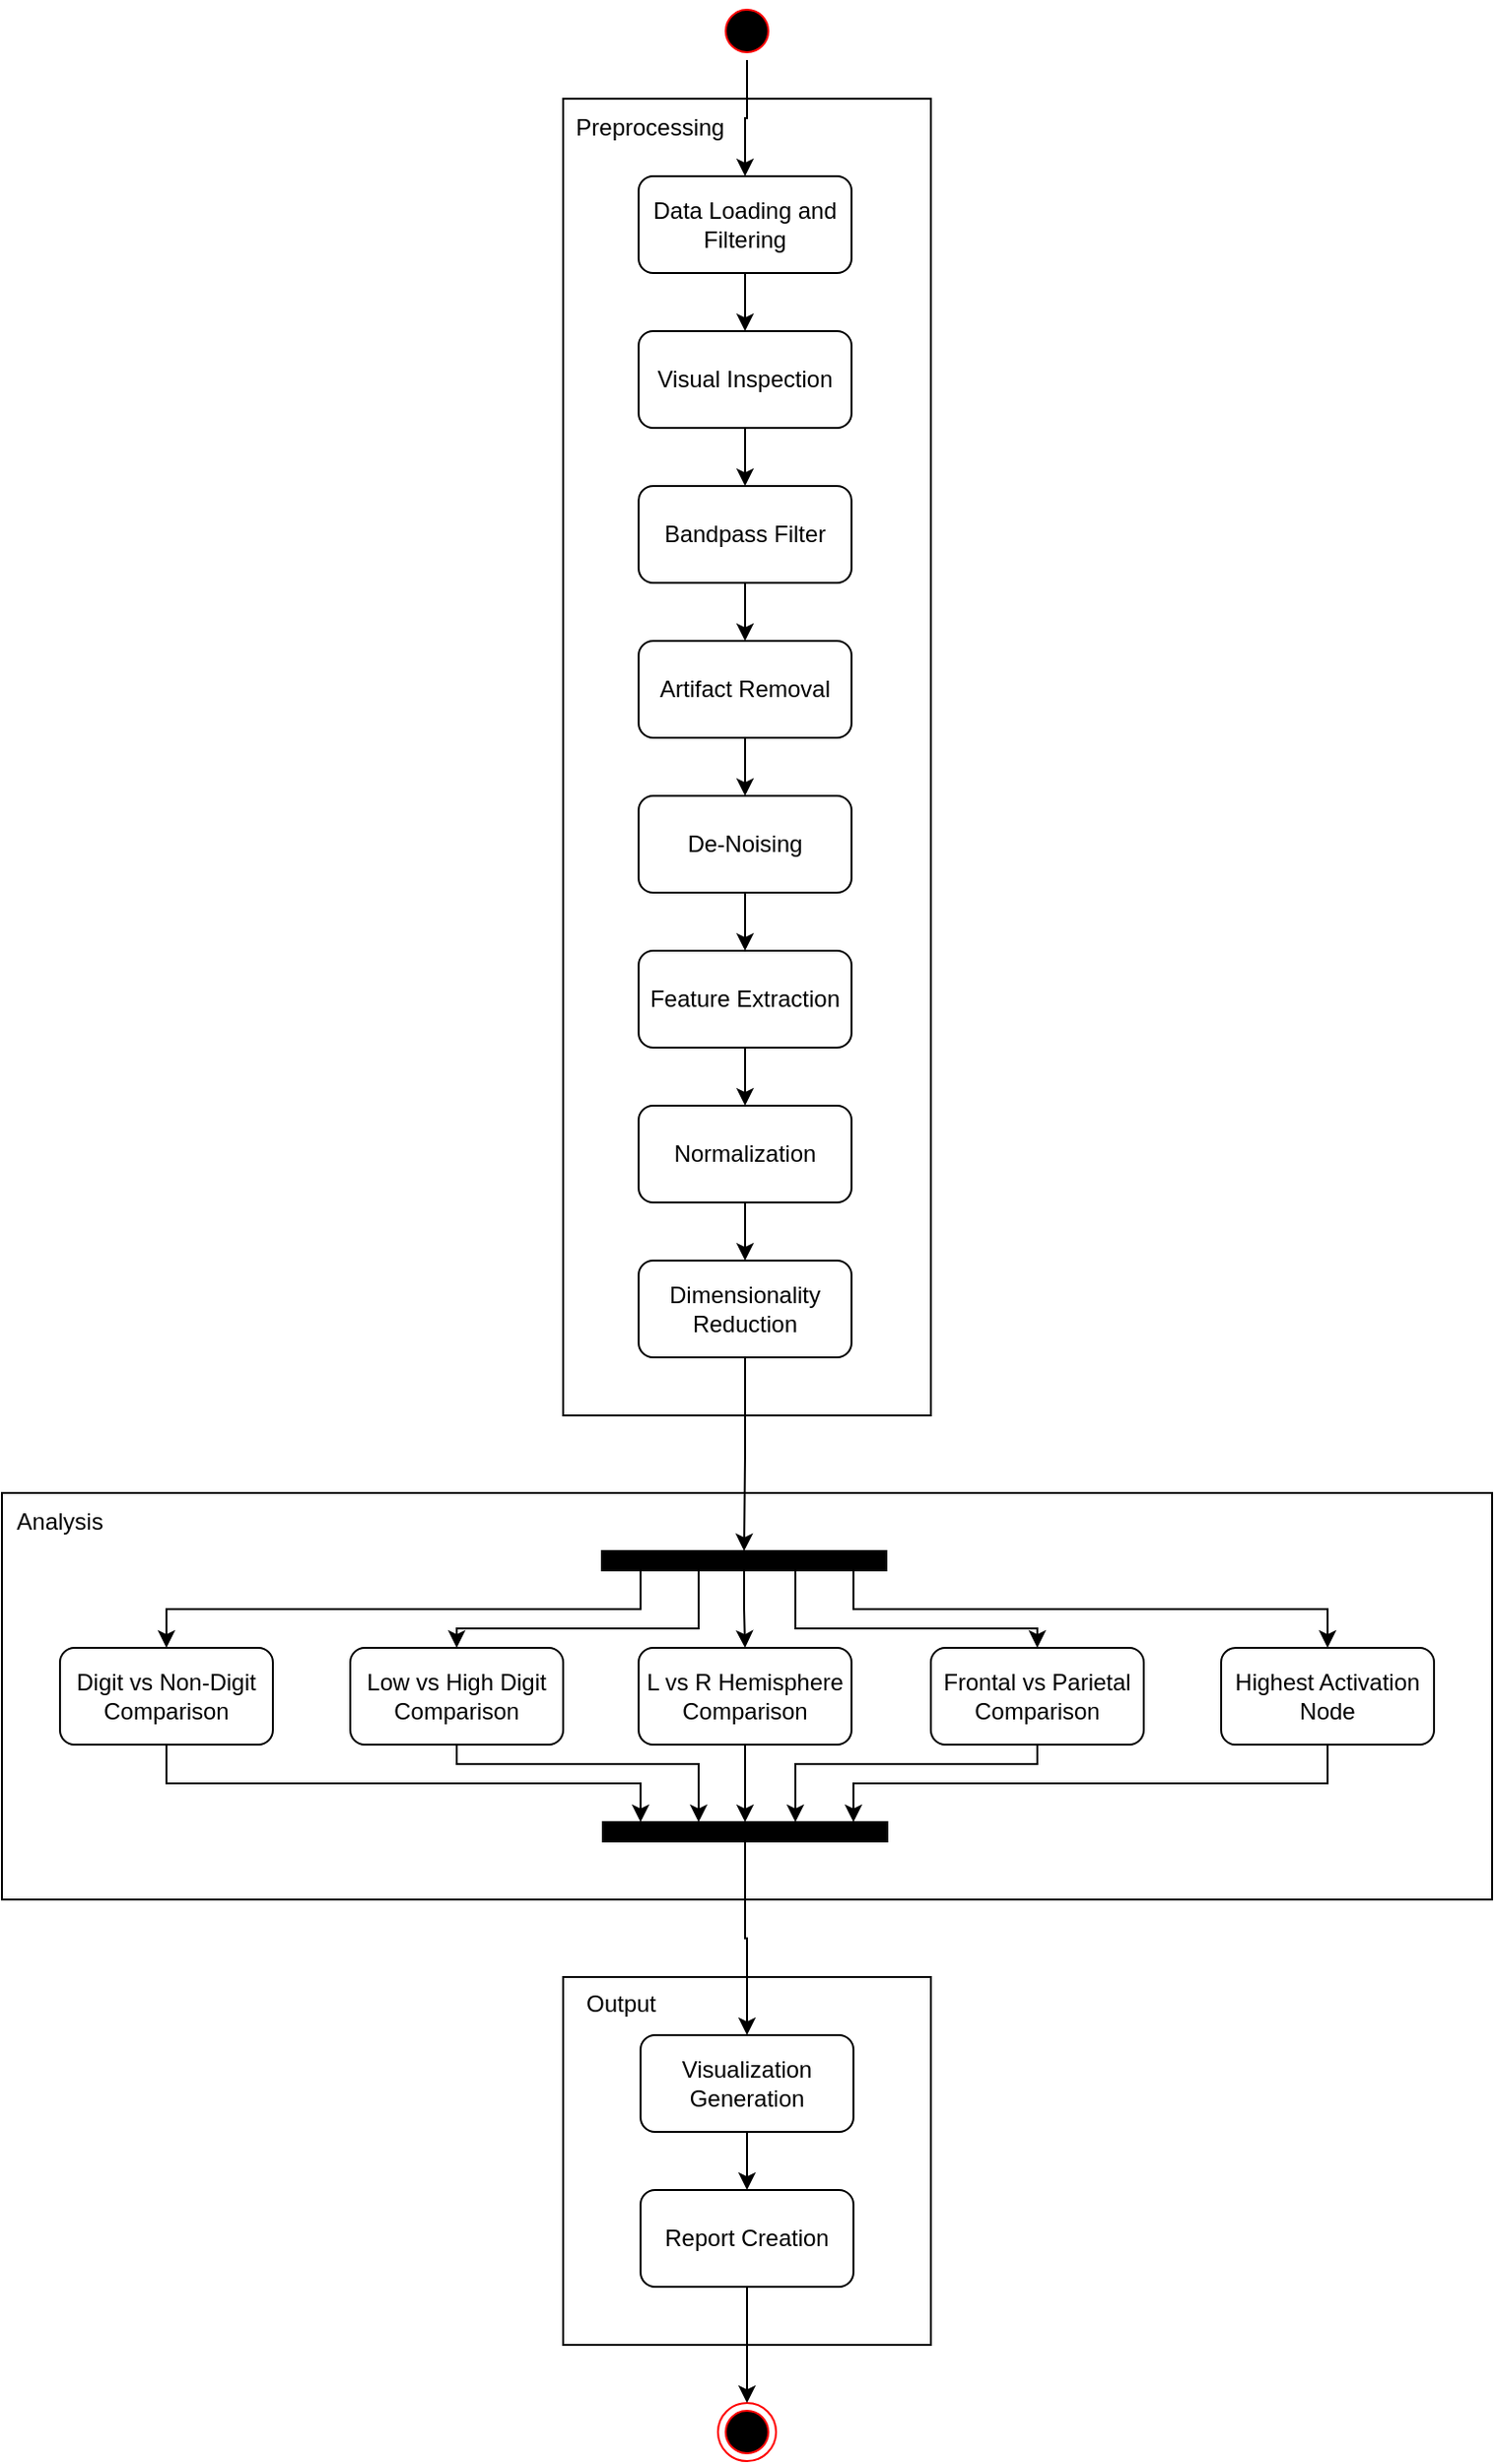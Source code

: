 <mxfile scale="1" border="0" version="24.6.0" type="device">
  <diagram id="C5RBs43oDa-KdzZeNtuy" name="Page-1">
    <mxGraphModel dx="1623" dy="883" grid="1" gridSize="10" guides="1" tooltips="1" connect="1" arrows="1" fold="1" page="1" pageScale="1" pageWidth="827" pageHeight="1169" math="0" shadow="0">
      <root>
        <mxCell id="WIyWlLk6GJQsqaUBKTNV-0" />
        <mxCell id="WIyWlLk6GJQsqaUBKTNV-1" parent="WIyWlLk6GJQsqaUBKTNV-0" />
        <mxCell id="wHBk7u7HtBcAR4JVkmF9-58" value="" style="rounded=0;whiteSpace=wrap;html=1;glass=0;fillColor=none;align=center;" parent="WIyWlLk6GJQsqaUBKTNV-1" vertex="1">
          <mxGeometry x="30" y="840" width="770" height="210" as="geometry" />
        </mxCell>
        <mxCell id="wHBk7u7HtBcAR4JVkmF9-29" value="" style="rounded=0;whiteSpace=wrap;html=1;glass=0;fillColor=none;align=center;" parent="WIyWlLk6GJQsqaUBKTNV-1" vertex="1">
          <mxGeometry x="320" y="120" width="190" height="680" as="geometry" />
        </mxCell>
        <mxCell id="UR-8Ka3CI74X5h6lj5JU-5" style="edgeStyle=orthogonalEdgeStyle;rounded=0;orthogonalLoop=1;jettySize=auto;html=1;" edge="1" parent="WIyWlLk6GJQsqaUBKTNV-1" source="wHBk7u7HtBcAR4JVkmF9-6" target="wHBk7u7HtBcAR4JVkmF9-8">
          <mxGeometry relative="1" as="geometry" />
        </mxCell>
        <mxCell id="wHBk7u7HtBcAR4JVkmF9-6" value="" style="ellipse;html=1;shape=startState;fillColor=#000000;strokeColor=#ff0000;" parent="WIyWlLk6GJQsqaUBKTNV-1" vertex="1">
          <mxGeometry x="400" y="70" width="30" height="30" as="geometry" />
        </mxCell>
        <mxCell id="wHBk7u7HtBcAR4JVkmF9-11" style="edgeStyle=orthogonalEdgeStyle;rounded=0;orthogonalLoop=1;jettySize=auto;html=1;" parent="WIyWlLk6GJQsqaUBKTNV-1" source="wHBk7u7HtBcAR4JVkmF9-8" target="wHBk7u7HtBcAR4JVkmF9-10" edge="1">
          <mxGeometry relative="1" as="geometry" />
        </mxCell>
        <mxCell id="wHBk7u7HtBcAR4JVkmF9-8" value="Data Loading and Filtering" style="html=1;whiteSpace=wrap;glass=0;rounded=1;" parent="WIyWlLk6GJQsqaUBKTNV-1" vertex="1">
          <mxGeometry x="359" y="160" width="110" height="50" as="geometry" />
        </mxCell>
        <mxCell id="UR-8Ka3CI74X5h6lj5JU-8" style="edgeStyle=orthogonalEdgeStyle;rounded=0;orthogonalLoop=1;jettySize=auto;html=1;" edge="1" parent="WIyWlLk6GJQsqaUBKTNV-1" source="wHBk7u7HtBcAR4JVkmF9-10" target="wHBk7u7HtBcAR4JVkmF9-15">
          <mxGeometry relative="1" as="geometry" />
        </mxCell>
        <mxCell id="wHBk7u7HtBcAR4JVkmF9-10" value="Visual Inspection" style="html=1;whiteSpace=wrap;rounded=1;" parent="WIyWlLk6GJQsqaUBKTNV-1" vertex="1">
          <mxGeometry x="359" y="240" width="110" height="50" as="geometry" />
        </mxCell>
        <mxCell id="wHBk7u7HtBcAR4JVkmF9-13" value="" style="ellipse;html=1;shape=endState;fillColor=#000000;strokeColor=#ff0000;" parent="WIyWlLk6GJQsqaUBKTNV-1" vertex="1">
          <mxGeometry x="400" y="1310" width="30" height="30" as="geometry" />
        </mxCell>
        <mxCell id="wHBk7u7HtBcAR4JVkmF9-20" style="edgeStyle=orthogonalEdgeStyle;rounded=0;orthogonalLoop=1;jettySize=auto;html=1;" parent="WIyWlLk6GJQsqaUBKTNV-1" source="wHBk7u7HtBcAR4JVkmF9-15" target="wHBk7u7HtBcAR4JVkmF9-16" edge="1">
          <mxGeometry relative="1" as="geometry" />
        </mxCell>
        <mxCell id="wHBk7u7HtBcAR4JVkmF9-15" value="Bandpass Filter" style="html=1;whiteSpace=wrap;rounded=1;" parent="WIyWlLk6GJQsqaUBKTNV-1" vertex="1">
          <mxGeometry x="359" y="320" width="110" height="50" as="geometry" />
        </mxCell>
        <mxCell id="wHBk7u7HtBcAR4JVkmF9-24" style="edgeStyle=orthogonalEdgeStyle;rounded=0;orthogonalLoop=1;jettySize=auto;html=1;" parent="WIyWlLk6GJQsqaUBKTNV-1" source="wHBk7u7HtBcAR4JVkmF9-16" target="wHBk7u7HtBcAR4JVkmF9-19" edge="1">
          <mxGeometry relative="1" as="geometry" />
        </mxCell>
        <mxCell id="wHBk7u7HtBcAR4JVkmF9-16" value="Artifact Removal" style="html=1;whiteSpace=wrap;rounded=1;" parent="WIyWlLk6GJQsqaUBKTNV-1" vertex="1">
          <mxGeometry x="359" y="400" width="110" height="50" as="geometry" />
        </mxCell>
        <mxCell id="wHBk7u7HtBcAR4JVkmF9-25" style="edgeStyle=orthogonalEdgeStyle;rounded=0;orthogonalLoop=1;jettySize=auto;html=1;" parent="WIyWlLk6GJQsqaUBKTNV-1" source="wHBk7u7HtBcAR4JVkmF9-19" target="wHBk7u7HtBcAR4JVkmF9-21" edge="1">
          <mxGeometry relative="1" as="geometry" />
        </mxCell>
        <mxCell id="wHBk7u7HtBcAR4JVkmF9-19" value="De-Noising" style="html=1;whiteSpace=wrap;rounded=1;" parent="WIyWlLk6GJQsqaUBKTNV-1" vertex="1">
          <mxGeometry x="359" y="480" width="110" height="50" as="geometry" />
        </mxCell>
        <mxCell id="wHBk7u7HtBcAR4JVkmF9-27" style="edgeStyle=orthogonalEdgeStyle;rounded=0;orthogonalLoop=1;jettySize=auto;html=1;" parent="WIyWlLk6GJQsqaUBKTNV-1" source="wHBk7u7HtBcAR4JVkmF9-21" target="wHBk7u7HtBcAR4JVkmF9-22" edge="1">
          <mxGeometry relative="1" as="geometry" />
        </mxCell>
        <mxCell id="wHBk7u7HtBcAR4JVkmF9-21" value="Feature Extraction" style="html=1;whiteSpace=wrap;rounded=1;" parent="WIyWlLk6GJQsqaUBKTNV-1" vertex="1">
          <mxGeometry x="359" y="560" width="110" height="50" as="geometry" />
        </mxCell>
        <mxCell id="wHBk7u7HtBcAR4JVkmF9-28" style="edgeStyle=orthogonalEdgeStyle;rounded=0;orthogonalLoop=1;jettySize=auto;html=1;" parent="WIyWlLk6GJQsqaUBKTNV-1" source="wHBk7u7HtBcAR4JVkmF9-22" target="wHBk7u7HtBcAR4JVkmF9-23" edge="1">
          <mxGeometry relative="1" as="geometry" />
        </mxCell>
        <mxCell id="wHBk7u7HtBcAR4JVkmF9-22" value="Normalization" style="html=1;whiteSpace=wrap;rounded=1;" parent="WIyWlLk6GJQsqaUBKTNV-1" vertex="1">
          <mxGeometry x="359" y="640" width="110" height="50" as="geometry" />
        </mxCell>
        <mxCell id="wHBk7u7HtBcAR4JVkmF9-36" style="edgeStyle=orthogonalEdgeStyle;rounded=0;orthogonalLoop=1;jettySize=auto;html=1;" parent="WIyWlLk6GJQsqaUBKTNV-1" source="wHBk7u7HtBcAR4JVkmF9-23" target="wHBk7u7HtBcAR4JVkmF9-35" edge="1">
          <mxGeometry relative="1" as="geometry" />
        </mxCell>
        <mxCell id="wHBk7u7HtBcAR4JVkmF9-23" value="Dimensionality Reduction" style="html=1;whiteSpace=wrap;rounded=1;" parent="WIyWlLk6GJQsqaUBKTNV-1" vertex="1">
          <mxGeometry x="359" y="720" width="110" height="50" as="geometry" />
        </mxCell>
        <mxCell id="wHBk7u7HtBcAR4JVkmF9-31" value="Preprocessing" style="text;html=1;align=center;verticalAlign=middle;whiteSpace=wrap;rounded=0;" parent="WIyWlLk6GJQsqaUBKTNV-1" vertex="1">
          <mxGeometry x="320" y="120" width="90" height="30" as="geometry" />
        </mxCell>
        <mxCell id="wHBk7u7HtBcAR4JVkmF9-42" style="edgeStyle=orthogonalEdgeStyle;rounded=0;orthogonalLoop=1;jettySize=auto;html=1;" parent="WIyWlLk6GJQsqaUBKTNV-1" source="wHBk7u7HtBcAR4JVkmF9-35" target="wHBk7u7HtBcAR4JVkmF9-38" edge="1">
          <mxGeometry relative="1" as="geometry" />
        </mxCell>
        <mxCell id="wHBk7u7HtBcAR4JVkmF9-44" style="edgeStyle=orthogonalEdgeStyle;rounded=0;orthogonalLoop=1;jettySize=auto;html=1;" parent="WIyWlLk6GJQsqaUBKTNV-1" source="wHBk7u7HtBcAR4JVkmF9-35" target="wHBk7u7HtBcAR4JVkmF9-40" edge="1">
          <mxGeometry relative="1" as="geometry">
            <Array as="points">
              <mxPoint x="440" y="910" />
              <mxPoint x="565" y="910" />
            </Array>
          </mxGeometry>
        </mxCell>
        <mxCell id="wHBk7u7HtBcAR4JVkmF9-45" style="edgeStyle=orthogonalEdgeStyle;rounded=0;orthogonalLoop=1;jettySize=auto;html=1;" parent="WIyWlLk6GJQsqaUBKTNV-1" source="wHBk7u7HtBcAR4JVkmF9-35" target="wHBk7u7HtBcAR4JVkmF9-41" edge="1">
          <mxGeometry relative="1" as="geometry">
            <Array as="points">
              <mxPoint x="470" y="900" />
              <mxPoint x="715" y="900" />
            </Array>
          </mxGeometry>
        </mxCell>
        <mxCell id="wHBk7u7HtBcAR4JVkmF9-46" style="edgeStyle=orthogonalEdgeStyle;rounded=0;orthogonalLoop=1;jettySize=auto;html=1;" parent="WIyWlLk6GJQsqaUBKTNV-1" source="wHBk7u7HtBcAR4JVkmF9-35" target="wHBk7u7HtBcAR4JVkmF9-37" edge="1">
          <mxGeometry relative="1" as="geometry">
            <Array as="points">
              <mxPoint x="390" y="910" />
              <mxPoint x="265" y="910" />
            </Array>
          </mxGeometry>
        </mxCell>
        <mxCell id="wHBk7u7HtBcAR4JVkmF9-47" style="edgeStyle=orthogonalEdgeStyle;rounded=0;orthogonalLoop=1;jettySize=auto;html=1;" parent="WIyWlLk6GJQsqaUBKTNV-1" source="wHBk7u7HtBcAR4JVkmF9-35" target="wHBk7u7HtBcAR4JVkmF9-39" edge="1">
          <mxGeometry relative="1" as="geometry">
            <Array as="points">
              <mxPoint x="360" y="900" />
              <mxPoint x="115" y="900" />
            </Array>
          </mxGeometry>
        </mxCell>
        <mxCell id="wHBk7u7HtBcAR4JVkmF9-35" value="" style="whiteSpace=wrap;html=1;rounded=0;shadow=0;comic=0;labelBackgroundColor=none;strokeWidth=1;fillColor=#000000;fontFamily=Verdana;fontSize=12;align=center;rotation=0;" parent="WIyWlLk6GJQsqaUBKTNV-1" vertex="1">
          <mxGeometry x="340" y="870" width="147" height="10" as="geometry" />
        </mxCell>
        <mxCell id="wHBk7u7HtBcAR4JVkmF9-50" style="edgeStyle=orthogonalEdgeStyle;rounded=0;orthogonalLoop=1;jettySize=auto;html=1;" parent="WIyWlLk6GJQsqaUBKTNV-1" source="wHBk7u7HtBcAR4JVkmF9-37" target="wHBk7u7HtBcAR4JVkmF9-48" edge="1">
          <mxGeometry relative="1" as="geometry">
            <Array as="points">
              <mxPoint x="265" y="980" />
              <mxPoint x="390" y="980" />
            </Array>
          </mxGeometry>
        </mxCell>
        <mxCell id="wHBk7u7HtBcAR4JVkmF9-37" value="Low vs High Digit Comparison" style="html=1;whiteSpace=wrap;rounded=1;" parent="WIyWlLk6GJQsqaUBKTNV-1" vertex="1">
          <mxGeometry x="210" y="920" width="110" height="50" as="geometry" />
        </mxCell>
        <mxCell id="wHBk7u7HtBcAR4JVkmF9-54" style="edgeStyle=orthogonalEdgeStyle;rounded=0;orthogonalLoop=1;jettySize=auto;html=1;entryX=0.5;entryY=0;entryDx=0;entryDy=0;" parent="WIyWlLk6GJQsqaUBKTNV-1" source="wHBk7u7HtBcAR4JVkmF9-38" target="wHBk7u7HtBcAR4JVkmF9-48" edge="1">
          <mxGeometry relative="1" as="geometry" />
        </mxCell>
        <mxCell id="wHBk7u7HtBcAR4JVkmF9-38" value="L vs R Hemisphere Comparison" style="html=1;whiteSpace=wrap;rounded=1;" parent="WIyWlLk6GJQsqaUBKTNV-1" vertex="1">
          <mxGeometry x="359" y="920" width="110" height="50" as="geometry" />
        </mxCell>
        <mxCell id="wHBk7u7HtBcAR4JVkmF9-49" style="edgeStyle=orthogonalEdgeStyle;rounded=0;orthogonalLoop=1;jettySize=auto;html=1;" parent="WIyWlLk6GJQsqaUBKTNV-1" source="wHBk7u7HtBcAR4JVkmF9-39" target="wHBk7u7HtBcAR4JVkmF9-48" edge="1">
          <mxGeometry relative="1" as="geometry">
            <Array as="points">
              <mxPoint x="115" y="990" />
              <mxPoint x="360" y="990" />
            </Array>
          </mxGeometry>
        </mxCell>
        <mxCell id="wHBk7u7HtBcAR4JVkmF9-39" value="Digit vs Non-Digit Comparison" style="html=1;whiteSpace=wrap;rounded=1;" parent="WIyWlLk6GJQsqaUBKTNV-1" vertex="1">
          <mxGeometry x="60" y="920" width="110" height="50" as="geometry" />
        </mxCell>
        <mxCell id="wHBk7u7HtBcAR4JVkmF9-55" style="edgeStyle=orthogonalEdgeStyle;rounded=0;orthogonalLoop=1;jettySize=auto;html=1;" parent="WIyWlLk6GJQsqaUBKTNV-1" source="wHBk7u7HtBcAR4JVkmF9-40" target="wHBk7u7HtBcAR4JVkmF9-48" edge="1">
          <mxGeometry relative="1" as="geometry">
            <Array as="points">
              <mxPoint x="565" y="980" />
              <mxPoint x="440" y="980" />
            </Array>
          </mxGeometry>
        </mxCell>
        <mxCell id="wHBk7u7HtBcAR4JVkmF9-40" value="Frontal vs Parietal Comparison" style="html=1;whiteSpace=wrap;rounded=1;" parent="WIyWlLk6GJQsqaUBKTNV-1" vertex="1">
          <mxGeometry x="510" y="920" width="110" height="50" as="geometry" />
        </mxCell>
        <mxCell id="wHBk7u7HtBcAR4JVkmF9-56" style="edgeStyle=orthogonalEdgeStyle;rounded=0;orthogonalLoop=1;jettySize=auto;html=1;" parent="WIyWlLk6GJQsqaUBKTNV-1" source="wHBk7u7HtBcAR4JVkmF9-41" target="wHBk7u7HtBcAR4JVkmF9-48" edge="1">
          <mxGeometry relative="1" as="geometry">
            <Array as="points">
              <mxPoint x="715" y="990" />
              <mxPoint x="470" y="990" />
            </Array>
          </mxGeometry>
        </mxCell>
        <mxCell id="wHBk7u7HtBcAR4JVkmF9-41" value="Highest Activation Node" style="html=1;whiteSpace=wrap;rounded=1;" parent="WIyWlLk6GJQsqaUBKTNV-1" vertex="1">
          <mxGeometry x="660" y="920" width="110" height="50" as="geometry" />
        </mxCell>
        <mxCell id="UR-8Ka3CI74X5h6lj5JU-1" style="edgeStyle=orthogonalEdgeStyle;rounded=0;orthogonalLoop=1;jettySize=auto;html=1;" edge="1" parent="WIyWlLk6GJQsqaUBKTNV-1" source="wHBk7u7HtBcAR4JVkmF9-48" target="UR-8Ka3CI74X5h6lj5JU-0">
          <mxGeometry relative="1" as="geometry" />
        </mxCell>
        <mxCell id="wHBk7u7HtBcAR4JVkmF9-48" value="" style="whiteSpace=wrap;html=1;rounded=0;shadow=0;comic=0;labelBackgroundColor=none;strokeWidth=1;fillColor=#000000;fontFamily=Verdana;fontSize=12;align=center;rotation=0;" parent="WIyWlLk6GJQsqaUBKTNV-1" vertex="1">
          <mxGeometry x="340.5" y="1010" width="147" height="10" as="geometry" />
        </mxCell>
        <mxCell id="wHBk7u7HtBcAR4JVkmF9-59" value="Analysis" style="text;html=1;align=center;verticalAlign=middle;whiteSpace=wrap;rounded=0;" parent="WIyWlLk6GJQsqaUBKTNV-1" vertex="1">
          <mxGeometry x="30" y="840" width="60" height="30" as="geometry" />
        </mxCell>
        <mxCell id="UR-8Ka3CI74X5h6lj5JU-3" style="edgeStyle=orthogonalEdgeStyle;rounded=0;orthogonalLoop=1;jettySize=auto;html=1;" edge="1" parent="WIyWlLk6GJQsqaUBKTNV-1" source="UR-8Ka3CI74X5h6lj5JU-0" target="UR-8Ka3CI74X5h6lj5JU-2">
          <mxGeometry relative="1" as="geometry" />
        </mxCell>
        <mxCell id="UR-8Ka3CI74X5h6lj5JU-0" value="Visualization Generation" style="html=1;whiteSpace=wrap;rounded=1;" vertex="1" parent="WIyWlLk6GJQsqaUBKTNV-1">
          <mxGeometry x="360" y="1120" width="110" height="50" as="geometry" />
        </mxCell>
        <mxCell id="UR-8Ka3CI74X5h6lj5JU-4" style="edgeStyle=orthogonalEdgeStyle;rounded=0;orthogonalLoop=1;jettySize=auto;html=1;" edge="1" parent="WIyWlLk6GJQsqaUBKTNV-1" source="UR-8Ka3CI74X5h6lj5JU-2" target="wHBk7u7HtBcAR4JVkmF9-13">
          <mxGeometry relative="1" as="geometry" />
        </mxCell>
        <mxCell id="UR-8Ka3CI74X5h6lj5JU-2" value="Report Creation" style="html=1;whiteSpace=wrap;rounded=1;" vertex="1" parent="WIyWlLk6GJQsqaUBKTNV-1">
          <mxGeometry x="360" y="1200" width="110" height="50" as="geometry" />
        </mxCell>
        <mxCell id="UR-8Ka3CI74X5h6lj5JU-6" value="" style="rounded=0;whiteSpace=wrap;html=1;glass=0;fillColor=none;align=center;" vertex="1" parent="WIyWlLk6GJQsqaUBKTNV-1">
          <mxGeometry x="320" y="1090" width="190" height="190" as="geometry" />
        </mxCell>
        <mxCell id="UR-8Ka3CI74X5h6lj5JU-7" value="Output" style="text;html=1;align=center;verticalAlign=middle;whiteSpace=wrap;rounded=0;" vertex="1" parent="WIyWlLk6GJQsqaUBKTNV-1">
          <mxGeometry x="320" y="1089" width="60" height="30" as="geometry" />
        </mxCell>
      </root>
    </mxGraphModel>
  </diagram>
</mxfile>
